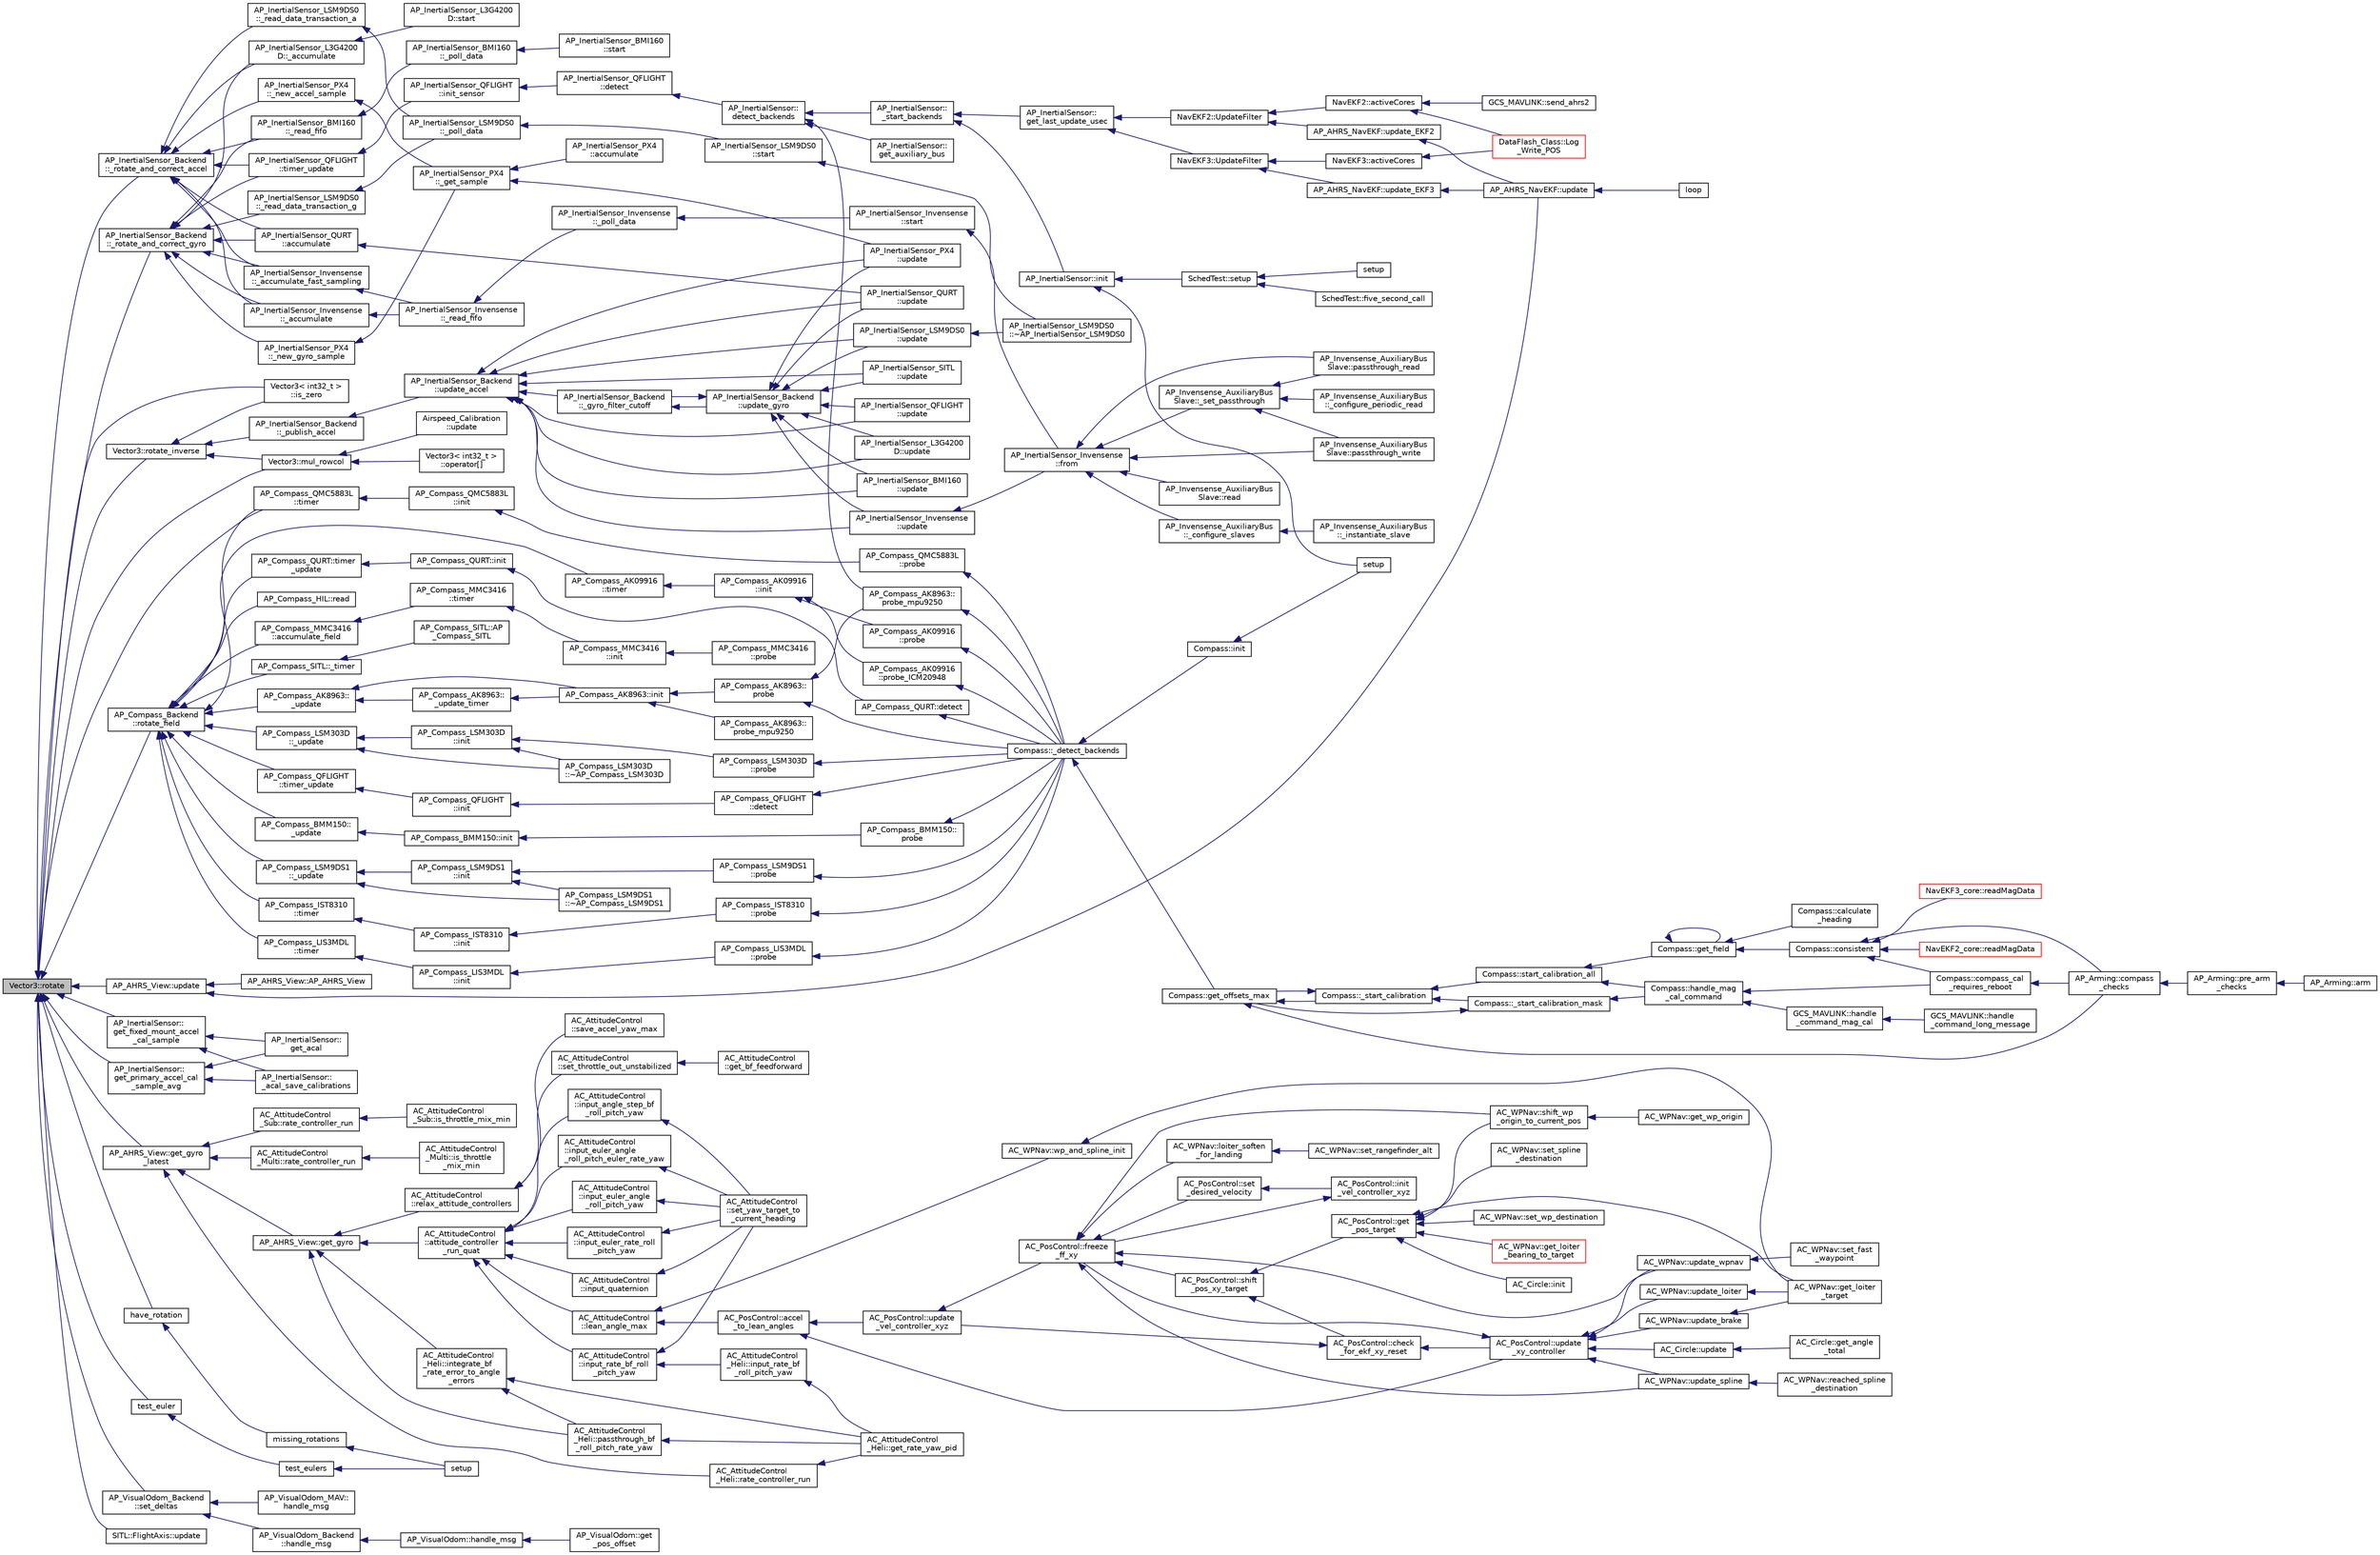 digraph "Vector3::rotate"
{
 // INTERACTIVE_SVG=YES
  edge [fontname="Helvetica",fontsize="10",labelfontname="Helvetica",labelfontsize="10"];
  node [fontname="Helvetica",fontsize="10",shape=record];
  rankdir="LR";
  Node1 [label="Vector3::rotate",height=0.2,width=0.4,color="black", fillcolor="grey75", style="filled", fontcolor="black"];
  Node1 -> Node2 [dir="back",color="midnightblue",fontsize="10",style="solid",fontname="Helvetica"];
  Node2 [label="AP_InertialSensor_Backend\l::_rotate_and_correct_accel",height=0.2,width=0.4,color="black", fillcolor="white", style="filled",URL="$classAP__InertialSensor__Backend.html#a12e2c1d206fcd62c683165312c836a50"];
  Node2 -> Node3 [dir="back",color="midnightblue",fontsize="10",style="solid",fontname="Helvetica"];
  Node3 [label="AP_InertialSensor_L3G4200\lD::_accumulate",height=0.2,width=0.4,color="black", fillcolor="white", style="filled",URL="$classAP__InertialSensor__L3G4200D.html#ab07f7d4df52cbab3fee7f509f50e81fc"];
  Node3 -> Node4 [dir="back",color="midnightblue",fontsize="10",style="solid",fontname="Helvetica"];
  Node4 [label="AP_InertialSensor_L3G4200\lD::start",height=0.2,width=0.4,color="black", fillcolor="white", style="filled",URL="$classAP__InertialSensor__L3G4200D.html#a5ddc32421474ee6f544abca47a91ae02"];
  Node2 -> Node5 [dir="back",color="midnightblue",fontsize="10",style="solid",fontname="Helvetica"];
  Node5 [label="AP_InertialSensor_Invensense\l::_accumulate",height=0.2,width=0.4,color="black", fillcolor="white", style="filled",URL="$classAP__InertialSensor__Invensense.html#a1a06a8d1e4db8924dcdcf9a6439dcaa9"];
  Node5 -> Node6 [dir="back",color="midnightblue",fontsize="10",style="solid",fontname="Helvetica"];
  Node6 [label="AP_InertialSensor_Invensense\l::_read_fifo",height=0.2,width=0.4,color="black", fillcolor="white", style="filled",URL="$classAP__InertialSensor__Invensense.html#a352da0427395f10fd6a9da9ec3a498ec"];
  Node6 -> Node7 [dir="back",color="midnightblue",fontsize="10",style="solid",fontname="Helvetica"];
  Node7 [label="AP_InertialSensor_Invensense\l::_poll_data",height=0.2,width=0.4,color="black", fillcolor="white", style="filled",URL="$classAP__InertialSensor__Invensense.html#a645c1fd527303dde9031b31544bbce6b"];
  Node7 -> Node8 [dir="back",color="midnightblue",fontsize="10",style="solid",fontname="Helvetica"];
  Node8 [label="AP_InertialSensor_Invensense\l::start",height=0.2,width=0.4,color="black", fillcolor="white", style="filled",URL="$classAP__InertialSensor__Invensense.html#ad54c13370e4efffcfa2c0eece9b53239"];
  Node8 -> Node9 [dir="back",color="midnightblue",fontsize="10",style="solid",fontname="Helvetica"];
  Node9 [label="AP_InertialSensor_Invensense\l::from",height=0.2,width=0.4,color="black", fillcolor="white", style="filled",URL="$classAP__InertialSensor__Invensense.html#a06dbf9b0eab84d31dbba20ed8acd5d3e"];
  Node9 -> Node10 [dir="back",color="midnightblue",fontsize="10",style="solid",fontname="Helvetica"];
  Node10 [label="AP_Invensense_AuxiliaryBus\l::_configure_slaves",height=0.2,width=0.4,color="black", fillcolor="white", style="filled",URL="$classAP__Invensense__AuxiliaryBus.html#a99a1e2d327b6f013cb993f46337e9021"];
  Node10 -> Node11 [dir="back",color="midnightblue",fontsize="10",style="solid",fontname="Helvetica"];
  Node11 [label="AP_Invensense_AuxiliaryBus\l::_instantiate_slave",height=0.2,width=0.4,color="black", fillcolor="white", style="filled",URL="$classAP__Invensense__AuxiliaryBus.html#a76ed6959454aec407c23fbd1a342d50b"];
  Node9 -> Node12 [dir="back",color="midnightblue",fontsize="10",style="solid",fontname="Helvetica"];
  Node12 [label="AP_Invensense_AuxiliaryBus\lSlave::_set_passthrough",height=0.2,width=0.4,color="black", fillcolor="white", style="filled",URL="$classAP__Invensense__AuxiliaryBusSlave.html#a5f0506e4a39d15484e24ef0f155c93ed"];
  Node12 -> Node13 [dir="back",color="midnightblue",fontsize="10",style="solid",fontname="Helvetica"];
  Node13 [label="AP_Invensense_AuxiliaryBus\l::_configure_periodic_read",height=0.2,width=0.4,color="black", fillcolor="white", style="filled",URL="$classAP__Invensense__AuxiliaryBus.html#a8ad647d91a1684e5525f6e2b75ff1b5e"];
  Node12 -> Node14 [dir="back",color="midnightblue",fontsize="10",style="solid",fontname="Helvetica"];
  Node14 [label="AP_Invensense_AuxiliaryBus\lSlave::passthrough_read",height=0.2,width=0.4,color="black", fillcolor="white", style="filled",URL="$classAP__Invensense__AuxiliaryBusSlave.html#aa8037d3e32a51691ad941a0b080f59c8"];
  Node12 -> Node15 [dir="back",color="midnightblue",fontsize="10",style="solid",fontname="Helvetica"];
  Node15 [label="AP_Invensense_AuxiliaryBus\lSlave::passthrough_write",height=0.2,width=0.4,color="black", fillcolor="white", style="filled",URL="$classAP__Invensense__AuxiliaryBusSlave.html#a0c70c5ce66b3d72ed65d33144168a698"];
  Node9 -> Node14 [dir="back",color="midnightblue",fontsize="10",style="solid",fontname="Helvetica"];
  Node9 -> Node15 [dir="back",color="midnightblue",fontsize="10",style="solid",fontname="Helvetica"];
  Node9 -> Node16 [dir="back",color="midnightblue",fontsize="10",style="solid",fontname="Helvetica"];
  Node16 [label="AP_Invensense_AuxiliaryBus\lSlave::read",height=0.2,width=0.4,color="black", fillcolor="white", style="filled",URL="$classAP__Invensense__AuxiliaryBusSlave.html#a6e7224e955510a4f5c44155ca5d9d9c8"];
  Node2 -> Node17 [dir="back",color="midnightblue",fontsize="10",style="solid",fontname="Helvetica"];
  Node17 [label="AP_InertialSensor_Invensense\l::_accumulate_fast_sampling",height=0.2,width=0.4,color="black", fillcolor="white", style="filled",URL="$classAP__InertialSensor__Invensense.html#aa4d24e709666169398355b5ee2a3df50"];
  Node17 -> Node6 [dir="back",color="midnightblue",fontsize="10",style="solid",fontname="Helvetica"];
  Node2 -> Node18 [dir="back",color="midnightblue",fontsize="10",style="solid",fontname="Helvetica"];
  Node18 [label="AP_InertialSensor_PX4\l::_new_accel_sample",height=0.2,width=0.4,color="black", fillcolor="white", style="filled",URL="$classAP__InertialSensor__PX4.html#ab860aacad51c8894d6d05d1291d8a650"];
  Node18 -> Node19 [dir="back",color="midnightblue",fontsize="10",style="solid",fontname="Helvetica"];
  Node19 [label="AP_InertialSensor_PX4\l::_get_sample",height=0.2,width=0.4,color="black", fillcolor="white", style="filled",URL="$classAP__InertialSensor__PX4.html#a86f463cc20f89a9eb4618ed494b3adf9"];
  Node19 -> Node20 [dir="back",color="midnightblue",fontsize="10",style="solid",fontname="Helvetica"];
  Node20 [label="AP_InertialSensor_PX4\l::accumulate",height=0.2,width=0.4,color="black", fillcolor="white", style="filled",URL="$classAP__InertialSensor__PX4.html#a516abbb2b48fb56a5984e531debea68d"];
  Node19 -> Node21 [dir="back",color="midnightblue",fontsize="10",style="solid",fontname="Helvetica"];
  Node21 [label="AP_InertialSensor_PX4\l::update",height=0.2,width=0.4,color="black", fillcolor="white", style="filled",URL="$classAP__InertialSensor__PX4.html#a56c271f4293b88db34537b7a11e63157"];
  Node2 -> Node22 [dir="back",color="midnightblue",fontsize="10",style="solid",fontname="Helvetica"];
  Node22 [label="AP_InertialSensor_LSM9DS0\l::_read_data_transaction_a",height=0.2,width=0.4,color="black", fillcolor="white", style="filled",URL="$classAP__InertialSensor__LSM9DS0.html#a9e083338c81500c744790115250d5207"];
  Node22 -> Node23 [dir="back",color="midnightblue",fontsize="10",style="solid",fontname="Helvetica"];
  Node23 [label="AP_InertialSensor_LSM9DS0\l::_poll_data",height=0.2,width=0.4,color="black", fillcolor="white", style="filled",URL="$classAP__InertialSensor__LSM9DS0.html#a517db16a43fdfa7fa31615d07b225474"];
  Node23 -> Node24 [dir="back",color="midnightblue",fontsize="10",style="solid",fontname="Helvetica"];
  Node24 [label="AP_InertialSensor_LSM9DS0\l::start",height=0.2,width=0.4,color="black", fillcolor="white", style="filled",URL="$classAP__InertialSensor__LSM9DS0.html#a1fa1189f7920f61d52d526f779be3d8f"];
  Node24 -> Node25 [dir="back",color="midnightblue",fontsize="10",style="solid",fontname="Helvetica"];
  Node25 [label="AP_InertialSensor_LSM9DS0\l::~AP_InertialSensor_LSM9DS0",height=0.2,width=0.4,color="black", fillcolor="white", style="filled",URL="$classAP__InertialSensor__LSM9DS0.html#adb7e6b545d6d86adc761ef83bcee62e4"];
  Node2 -> Node26 [dir="back",color="midnightblue",fontsize="10",style="solid",fontname="Helvetica"];
  Node26 [label="AP_InertialSensor_BMI160\l::_read_fifo",height=0.2,width=0.4,color="black", fillcolor="white", style="filled",URL="$classAP__InertialSensor__BMI160.html#a1a519a3be822e3db7a19d0d0ed21d0c6"];
  Node26 -> Node27 [dir="back",color="midnightblue",fontsize="10",style="solid",fontname="Helvetica"];
  Node27 [label="AP_InertialSensor_BMI160\l::_poll_data",height=0.2,width=0.4,color="black", fillcolor="white", style="filled",URL="$classAP__InertialSensor__BMI160.html#a62d02f0977b50ee599a116e9f85d4ebc"];
  Node27 -> Node28 [dir="back",color="midnightblue",fontsize="10",style="solid",fontname="Helvetica"];
  Node28 [label="AP_InertialSensor_BMI160\l::start",height=0.2,width=0.4,color="black", fillcolor="white", style="filled",URL="$classAP__InertialSensor__BMI160.html#a786f5fe4d157ea0a2313c702402b58c5"];
  Node2 -> Node29 [dir="back",color="midnightblue",fontsize="10",style="solid",fontname="Helvetica"];
  Node29 [label="AP_InertialSensor_QURT\l::accumulate",height=0.2,width=0.4,color="black", fillcolor="white", style="filled",URL="$classAP__InertialSensor__QURT.html#ac64c9fedd2b0bcbddf29264e1bbd7af8"];
  Node29 -> Node30 [dir="back",color="midnightblue",fontsize="10",style="solid",fontname="Helvetica"];
  Node30 [label="AP_InertialSensor_QURT\l::update",height=0.2,width=0.4,color="black", fillcolor="white", style="filled",URL="$classAP__InertialSensor__QURT.html#a65aead1e6f4020fff780cbb65981fb78"];
  Node2 -> Node31 [dir="back",color="midnightblue",fontsize="10",style="solid",fontname="Helvetica"];
  Node31 [label="AP_InertialSensor_QFLIGHT\l::timer_update",height=0.2,width=0.4,color="black", fillcolor="white", style="filled",URL="$classAP__InertialSensor__QFLIGHT.html#a995eedfc1f2c8c01d00815aed816db6d"];
  Node31 -> Node32 [dir="back",color="midnightblue",fontsize="10",style="solid",fontname="Helvetica"];
  Node32 [label="AP_InertialSensor_QFLIGHT\l::init_sensor",height=0.2,width=0.4,color="black", fillcolor="white", style="filled",URL="$classAP__InertialSensor__QFLIGHT.html#abdba074dae77ff53a2e616499b5cd01c"];
  Node32 -> Node33 [dir="back",color="midnightblue",fontsize="10",style="solid",fontname="Helvetica"];
  Node33 [label="AP_InertialSensor_QFLIGHT\l::detect",height=0.2,width=0.4,color="black", fillcolor="white", style="filled",URL="$classAP__InertialSensor__QFLIGHT.html#aa0bf9146609415c6ecefacdcb336574c"];
  Node33 -> Node34 [dir="back",color="midnightblue",fontsize="10",style="solid",fontname="Helvetica"];
  Node34 [label="AP_InertialSensor::\ldetect_backends",height=0.2,width=0.4,color="black", fillcolor="white", style="filled",URL="$classAP__InertialSensor.html#a8967734e82a4f472c6d8ddd8db656804"];
  Node34 -> Node35 [dir="back",color="midnightblue",fontsize="10",style="solid",fontname="Helvetica"];
  Node35 [label="AP_InertialSensor::\l_start_backends",height=0.2,width=0.4,color="black", fillcolor="white", style="filled",URL="$classAP__InertialSensor.html#a9949b7e301b0d7a5f3e59385d2e8d97a"];
  Node35 -> Node36 [dir="back",color="midnightblue",fontsize="10",style="solid",fontname="Helvetica"];
  Node36 [label="AP_InertialSensor::\lget_last_update_usec",height=0.2,width=0.4,color="black", fillcolor="white", style="filled",URL="$classAP__InertialSensor.html#af507f66bb346acb0057a6ca4a3df7156"];
  Node36 -> Node37 [dir="back",color="midnightblue",fontsize="10",style="solid",fontname="Helvetica"];
  Node37 [label="NavEKF3::UpdateFilter",height=0.2,width=0.4,color="black", fillcolor="white", style="filled",URL="$classNavEKF3.html#a477020fcf29376e0c2205dbf79728104"];
  Node37 -> Node38 [dir="back",color="midnightblue",fontsize="10",style="solid",fontname="Helvetica"];
  Node38 [label="NavEKF3::activeCores",height=0.2,width=0.4,color="black", fillcolor="white", style="filled",URL="$classNavEKF3.html#a3e1f50ad977a17222fcd7a6851b0f2ec"];
  Node38 -> Node39 [dir="back",color="midnightblue",fontsize="10",style="solid",fontname="Helvetica"];
  Node39 [label="DataFlash_Class::Log\l_Write_POS",height=0.2,width=0.4,color="red", fillcolor="white", style="filled",URL="$classDataFlash__Class.html#a46e58faaa53c44516433f6bb7bde4163"];
  Node37 -> Node40 [dir="back",color="midnightblue",fontsize="10",style="solid",fontname="Helvetica"];
  Node40 [label="AP_AHRS_NavEKF::update_EKF3",height=0.2,width=0.4,color="black", fillcolor="white", style="filled",URL="$classAP__AHRS__NavEKF.html#a324160404f12959e955554f5aed26459"];
  Node40 -> Node41 [dir="back",color="midnightblue",fontsize="10",style="solid",fontname="Helvetica"];
  Node41 [label="AP_AHRS_NavEKF::update",height=0.2,width=0.4,color="black", fillcolor="white", style="filled",URL="$classAP__AHRS__NavEKF.html#ac8111979c5dc37a55b2c50818534ea52"];
  Node41 -> Node42 [dir="back",color="midnightblue",fontsize="10",style="solid",fontname="Helvetica"];
  Node42 [label="loop",height=0.2,width=0.4,color="black", fillcolor="white", style="filled",URL="$AHRS__Test_8cpp.html#afe461d27b9c48d5921c00d521181f12f"];
  Node36 -> Node43 [dir="back",color="midnightblue",fontsize="10",style="solid",fontname="Helvetica"];
  Node43 [label="NavEKF2::UpdateFilter",height=0.2,width=0.4,color="black", fillcolor="white", style="filled",URL="$classNavEKF2.html#a72815b1bbd9d7ceb0ff7ae52d14516df"];
  Node43 -> Node44 [dir="back",color="midnightblue",fontsize="10",style="solid",fontname="Helvetica"];
  Node44 [label="NavEKF2::activeCores",height=0.2,width=0.4,color="black", fillcolor="white", style="filled",URL="$classNavEKF2.html#ab18af2714c15fcf190493c01e2a28c73"];
  Node44 -> Node39 [dir="back",color="midnightblue",fontsize="10",style="solid",fontname="Helvetica"];
  Node44 -> Node45 [dir="back",color="midnightblue",fontsize="10",style="solid",fontname="Helvetica"];
  Node45 [label="GCS_MAVLINK::send_ahrs2",height=0.2,width=0.4,color="black", fillcolor="white", style="filled",URL="$structGCS__MAVLINK.html#a558ba3447048b78cb9dde460053e2741"];
  Node43 -> Node46 [dir="back",color="midnightblue",fontsize="10",style="solid",fontname="Helvetica"];
  Node46 [label="AP_AHRS_NavEKF::update_EKF2",height=0.2,width=0.4,color="black", fillcolor="white", style="filled",URL="$classAP__AHRS__NavEKF.html#a0187c6d3d4348b002a204c05d3e94b07"];
  Node46 -> Node41 [dir="back",color="midnightblue",fontsize="10",style="solid",fontname="Helvetica"];
  Node35 -> Node47 [dir="back",color="midnightblue",fontsize="10",style="solid",fontname="Helvetica"];
  Node47 [label="AP_InertialSensor::init",height=0.2,width=0.4,color="black", fillcolor="white", style="filled",URL="$classAP__InertialSensor.html#a741065b13832b5e4c90bbae17519c0ad"];
  Node47 -> Node48 [dir="back",color="midnightblue",fontsize="10",style="solid",fontname="Helvetica"];
  Node48 [label="setup",height=0.2,width=0.4,color="black", fillcolor="white", style="filled",URL="$AHRS__Test_8cpp.html#a4fc01d736fe50cf5b977f755b675f11d"];
  Node47 -> Node49 [dir="back",color="midnightblue",fontsize="10",style="solid",fontname="Helvetica"];
  Node49 [label="SchedTest::setup",height=0.2,width=0.4,color="black", fillcolor="white", style="filled",URL="$classSchedTest.html#ae9afb73f76391e34d47286a516fe5292"];
  Node49 -> Node50 [dir="back",color="midnightblue",fontsize="10",style="solid",fontname="Helvetica"];
  Node50 [label="SchedTest::five_second_call",height=0.2,width=0.4,color="black", fillcolor="white", style="filled",URL="$classSchedTest.html#ab41681c4e9b1eda12cc3f85ed89e82cf"];
  Node49 -> Node51 [dir="back",color="midnightblue",fontsize="10",style="solid",fontname="Helvetica"];
  Node51 [label="setup",height=0.2,width=0.4,color="black", fillcolor="white", style="filled",URL="$Scheduler__test_8cpp.html#a7dfd9b79bc5a37d7df40207afbc5431f"];
  Node34 -> Node52 [dir="back",color="midnightblue",fontsize="10",style="solid",fontname="Helvetica"];
  Node52 [label="AP_InertialSensor::\lget_auxiliary_bus",height=0.2,width=0.4,color="black", fillcolor="white", style="filled",URL="$classAP__InertialSensor.html#ad649def5689aecaebca16cf910d77fd8"];
  Node34 -> Node53 [dir="back",color="midnightblue",fontsize="10",style="solid",fontname="Helvetica"];
  Node53 [label="AP_Compass_AK8963::\lprobe_mpu9250",height=0.2,width=0.4,color="black", fillcolor="white", style="filled",URL="$classAP__Compass__AK8963.html#ade5c3fa84cb0026597de2641ea373274"];
  Node53 -> Node54 [dir="back",color="midnightblue",fontsize="10",style="solid",fontname="Helvetica"];
  Node54 [label="Compass::_detect_backends",height=0.2,width=0.4,color="black", fillcolor="white", style="filled",URL="$classCompass.html#a1c48170d8c8966b22fb150b1634443ec"];
  Node54 -> Node55 [dir="back",color="midnightblue",fontsize="10",style="solid",fontname="Helvetica"];
  Node55 [label="Compass::get_offsets_max",height=0.2,width=0.4,color="black", fillcolor="white", style="filled",URL="$classCompass.html#aff3220e1a557a75480e4c2dbbde72973"];
  Node55 -> Node56 [dir="back",color="midnightblue",fontsize="10",style="solid",fontname="Helvetica"];
  Node56 [label="Compass::_start_calibration",height=0.2,width=0.4,color="black", fillcolor="white", style="filled",URL="$classCompass.html#a702eb9d33ff1f5ada05b67f9b2219f9a"];
  Node56 -> Node57 [dir="back",color="midnightblue",fontsize="10",style="solid",fontname="Helvetica"];
  Node57 [label="Compass::_start_calibration_mask",height=0.2,width=0.4,color="black", fillcolor="white", style="filled",URL="$classCompass.html#afdd4d0c78f52388a68dfc07deeec11a6"];
  Node57 -> Node55 [dir="back",color="midnightblue",fontsize="10",style="solid",fontname="Helvetica"];
  Node57 -> Node58 [dir="back",color="midnightblue",fontsize="10",style="solid",fontname="Helvetica"];
  Node58 [label="Compass::handle_mag\l_cal_command",height=0.2,width=0.4,color="black", fillcolor="white", style="filled",URL="$classCompass.html#ab4993a08b27d38ebb96276dc40c5f5fb"];
  Node58 -> Node59 [dir="back",color="midnightblue",fontsize="10",style="solid",fontname="Helvetica"];
  Node59 [label="Compass::compass_cal\l_requires_reboot",height=0.2,width=0.4,color="black", fillcolor="white", style="filled",URL="$classCompass.html#a71d8ad1cb96263dfe4c0f712f14fac97"];
  Node59 -> Node60 [dir="back",color="midnightblue",fontsize="10",style="solid",fontname="Helvetica"];
  Node60 [label="AP_Arming::compass\l_checks",height=0.2,width=0.4,color="black", fillcolor="white", style="filled",URL="$classAP__Arming.html#a24332b3f5e2e233914bce12e69ae9564"];
  Node60 -> Node61 [dir="back",color="midnightblue",fontsize="10",style="solid",fontname="Helvetica"];
  Node61 [label="AP_Arming::pre_arm\l_checks",height=0.2,width=0.4,color="black", fillcolor="white", style="filled",URL="$classAP__Arming.html#a73c03baf7f22b7124a2ac9e9286a850a"];
  Node61 -> Node62 [dir="back",color="midnightblue",fontsize="10",style="solid",fontname="Helvetica"];
  Node62 [label="AP_Arming::arm",height=0.2,width=0.4,color="black", fillcolor="white", style="filled",URL="$classAP__Arming.html#a47b859d9929a736df2f08a1cad03efcb"];
  Node58 -> Node63 [dir="back",color="midnightblue",fontsize="10",style="solid",fontname="Helvetica"];
  Node63 [label="GCS_MAVLINK::handle\l_command_mag_cal",height=0.2,width=0.4,color="black", fillcolor="white", style="filled",URL="$structGCS__MAVLINK.html#acc3f14c49157522bc5c00c3fe1c1b553"];
  Node63 -> Node64 [dir="back",color="midnightblue",fontsize="10",style="solid",fontname="Helvetica"];
  Node64 [label="GCS_MAVLINK::handle\l_command_long_message",height=0.2,width=0.4,color="black", fillcolor="white", style="filled",URL="$structGCS__MAVLINK.html#ada9816ba563e134b421cb5bcc7b21ed6"];
  Node56 -> Node55 [dir="back",color="midnightblue",fontsize="10",style="solid",fontname="Helvetica"];
  Node56 -> Node65 [dir="back",color="midnightblue",fontsize="10",style="solid",fontname="Helvetica"];
  Node65 [label="Compass::start_calibration_all",height=0.2,width=0.4,color="black", fillcolor="white", style="filled",URL="$classCompass.html#a785cd621a6ecd49077881299ff1edba7"];
  Node65 -> Node66 [dir="back",color="midnightblue",fontsize="10",style="solid",fontname="Helvetica"];
  Node66 [label="Compass::get_field",height=0.2,width=0.4,color="black", fillcolor="white", style="filled",URL="$classCompass.html#a22ce936207eeda5d3fa55237271cef3e"];
  Node66 -> Node67 [dir="back",color="midnightblue",fontsize="10",style="solid",fontname="Helvetica"];
  Node67 [label="Compass::calculate\l_heading",height=0.2,width=0.4,color="black", fillcolor="white", style="filled",URL="$classCompass.html#a518ff958770a39bc265f93d22e071212"];
  Node66 -> Node68 [dir="back",color="midnightblue",fontsize="10",style="solid",fontname="Helvetica"];
  Node68 [label="Compass::consistent",height=0.2,width=0.4,color="black", fillcolor="white", style="filled",URL="$classCompass.html#a59f46d32a935d4faecc4a28d262c4388"];
  Node68 -> Node59 [dir="back",color="midnightblue",fontsize="10",style="solid",fontname="Helvetica"];
  Node68 -> Node60 [dir="back",color="midnightblue",fontsize="10",style="solid",fontname="Helvetica"];
  Node68 -> Node69 [dir="back",color="midnightblue",fontsize="10",style="solid",fontname="Helvetica"];
  Node69 [label="NavEKF2_core::readMagData",height=0.2,width=0.4,color="red", fillcolor="white", style="filled",URL="$classNavEKF2__core.html#abf6ac301297f486d9690d97c7a19dad8"];
  Node68 -> Node70 [dir="back",color="midnightblue",fontsize="10",style="solid",fontname="Helvetica"];
  Node70 [label="NavEKF3_core::readMagData",height=0.2,width=0.4,color="red", fillcolor="white", style="filled",URL="$classNavEKF3__core.html#a39fe9f76e9c368cba51e9af9b2367513"];
  Node66 -> Node66 [dir="back",color="midnightblue",fontsize="10",style="solid",fontname="Helvetica"];
  Node65 -> Node58 [dir="back",color="midnightblue",fontsize="10",style="solid",fontname="Helvetica"];
  Node55 -> Node60 [dir="back",color="midnightblue",fontsize="10",style="solid",fontname="Helvetica"];
  Node54 -> Node71 [dir="back",color="midnightblue",fontsize="10",style="solid",fontname="Helvetica"];
  Node71 [label="Compass::init",height=0.2,width=0.4,color="black", fillcolor="white", style="filled",URL="$classCompass.html#a190aefc281aba88c7b16e4fc58035c5e"];
  Node71 -> Node48 [dir="back",color="midnightblue",fontsize="10",style="solid",fontname="Helvetica"];
  Node1 -> Node72 [dir="back",color="midnightblue",fontsize="10",style="solid",fontname="Helvetica"];
  Node72 [label="AP_InertialSensor_Backend\l::_rotate_and_correct_gyro",height=0.2,width=0.4,color="black", fillcolor="white", style="filled",URL="$classAP__InertialSensor__Backend.html#a6b5d3fdd263b6737d8116257d2ea05c4"];
  Node72 -> Node3 [dir="back",color="midnightblue",fontsize="10",style="solid",fontname="Helvetica"];
  Node72 -> Node5 [dir="back",color="midnightblue",fontsize="10",style="solid",fontname="Helvetica"];
  Node72 -> Node17 [dir="back",color="midnightblue",fontsize="10",style="solid",fontname="Helvetica"];
  Node72 -> Node73 [dir="back",color="midnightblue",fontsize="10",style="solid",fontname="Helvetica"];
  Node73 [label="AP_InertialSensor_PX4\l::_new_gyro_sample",height=0.2,width=0.4,color="black", fillcolor="white", style="filled",URL="$classAP__InertialSensor__PX4.html#a257fdff6435bb9addd12e3ba161c4c12"];
  Node73 -> Node19 [dir="back",color="midnightblue",fontsize="10",style="solid",fontname="Helvetica"];
  Node72 -> Node74 [dir="back",color="midnightblue",fontsize="10",style="solid",fontname="Helvetica"];
  Node74 [label="AP_InertialSensor_LSM9DS0\l::_read_data_transaction_g",height=0.2,width=0.4,color="black", fillcolor="white", style="filled",URL="$classAP__InertialSensor__LSM9DS0.html#a8d90205092ed9e6b959fe3da5f4f6477"];
  Node74 -> Node23 [dir="back",color="midnightblue",fontsize="10",style="solid",fontname="Helvetica"];
  Node72 -> Node26 [dir="back",color="midnightblue",fontsize="10",style="solid",fontname="Helvetica"];
  Node72 -> Node29 [dir="back",color="midnightblue",fontsize="10",style="solid",fontname="Helvetica"];
  Node72 -> Node31 [dir="back",color="midnightblue",fontsize="10",style="solid",fontname="Helvetica"];
  Node1 -> Node75 [dir="back",color="midnightblue",fontsize="10",style="solid",fontname="Helvetica"];
  Node75 [label="AP_InertialSensor::\lget_fixed_mount_accel\l_cal_sample",height=0.2,width=0.4,color="black", fillcolor="white", style="filled",URL="$classAP__InertialSensor.html#ab6222db4764f0da83e4437941a56d479"];
  Node75 -> Node76 [dir="back",color="midnightblue",fontsize="10",style="solid",fontname="Helvetica"];
  Node76 [label="AP_InertialSensor::\l_acal_save_calibrations",height=0.2,width=0.4,color="black", fillcolor="white", style="filled",URL="$classAP__InertialSensor.html#a8fc427251113bec9b5b91c42b33e75d8"];
  Node75 -> Node77 [dir="back",color="midnightblue",fontsize="10",style="solid",fontname="Helvetica"];
  Node77 [label="AP_InertialSensor::\lget_acal",height=0.2,width=0.4,color="black", fillcolor="white", style="filled",URL="$classAP__InertialSensor.html#ab7992b2d70b268a86ad4354531ae464d"];
  Node1 -> Node78 [dir="back",color="midnightblue",fontsize="10",style="solid",fontname="Helvetica"];
  Node78 [label="AP_AHRS_View::get_gyro\l_latest",height=0.2,width=0.4,color="black", fillcolor="white", style="filled",URL="$classAP__AHRS__View.html#aec99fce6a0287cfe2542ed2b7459d4d1"];
  Node78 -> Node79 [dir="back",color="midnightblue",fontsize="10",style="solid",fontname="Helvetica"];
  Node79 [label="AP_AHRS_View::get_gyro",height=0.2,width=0.4,color="black", fillcolor="white", style="filled",URL="$classAP__AHRS__View.html#aa83be8ece5cb8f54f9f7eba7839588b6"];
  Node79 -> Node80 [dir="back",color="midnightblue",fontsize="10",style="solid",fontname="Helvetica"];
  Node80 [label="AC_AttitudeControl\l::attitude_controller\l_run_quat",height=0.2,width=0.4,color="black", fillcolor="white", style="filled",URL="$classAC__AttitudeControl.html#a7b9cf8568575052931b43054717b4f87"];
  Node80 -> Node81 [dir="back",color="midnightblue",fontsize="10",style="solid",fontname="Helvetica"];
  Node81 [label="AC_AttitudeControl\l::input_angle_step_bf\l_roll_pitch_yaw",height=0.2,width=0.4,color="black", fillcolor="white", style="filled",URL="$classAC__AttitudeControl.html#a2115e6e5df7db5798f73423d5d2a5149"];
  Node81 -> Node82 [dir="back",color="midnightblue",fontsize="10",style="solid",fontname="Helvetica"];
  Node82 [label="AC_AttitudeControl\l::set_yaw_target_to\l_current_heading",height=0.2,width=0.4,color="black", fillcolor="white", style="filled",URL="$classAC__AttitudeControl.html#a5d0d15f6a4e5321e8102528b1a67fa0a"];
  Node80 -> Node83 [dir="back",color="midnightblue",fontsize="10",style="solid",fontname="Helvetica"];
  Node83 [label="AC_AttitudeControl\l::input_euler_angle\l_roll_pitch_euler_rate_yaw",height=0.2,width=0.4,color="black", fillcolor="white", style="filled",URL="$classAC__AttitudeControl.html#a33492a0f71a317f64c14332075a6d3ec"];
  Node83 -> Node82 [dir="back",color="midnightblue",fontsize="10",style="solid",fontname="Helvetica"];
  Node80 -> Node84 [dir="back",color="midnightblue",fontsize="10",style="solid",fontname="Helvetica"];
  Node84 [label="AC_AttitudeControl\l::input_euler_angle\l_roll_pitch_yaw",height=0.2,width=0.4,color="black", fillcolor="white", style="filled",URL="$classAC__AttitudeControl.html#aadd2cdd6b18aceaea1134d99ef870b18"];
  Node84 -> Node82 [dir="back",color="midnightblue",fontsize="10",style="solid",fontname="Helvetica"];
  Node80 -> Node85 [dir="back",color="midnightblue",fontsize="10",style="solid",fontname="Helvetica"];
  Node85 [label="AC_AttitudeControl\l::input_euler_rate_roll\l_pitch_yaw",height=0.2,width=0.4,color="black", fillcolor="white", style="filled",URL="$classAC__AttitudeControl.html#a49cd1e5d7c1a3550080c9ccca6ce8da8"];
  Node85 -> Node82 [dir="back",color="midnightblue",fontsize="10",style="solid",fontname="Helvetica"];
  Node80 -> Node86 [dir="back",color="midnightblue",fontsize="10",style="solid",fontname="Helvetica"];
  Node86 [label="AC_AttitudeControl\l::input_quaternion",height=0.2,width=0.4,color="black", fillcolor="white", style="filled",URL="$classAC__AttitudeControl.html#afb04b29d33ac55ff34c03e2209c61b27"];
  Node86 -> Node82 [dir="back",color="midnightblue",fontsize="10",style="solid",fontname="Helvetica"];
  Node80 -> Node87 [dir="back",color="midnightblue",fontsize="10",style="solid",fontname="Helvetica"];
  Node87 [label="AC_AttitudeControl\l::input_rate_bf_roll\l_pitch_yaw",height=0.2,width=0.4,color="black", fillcolor="white", style="filled",URL="$classAC__AttitudeControl.html#a2ca277e7c4a5ac2980814673aae2d037"];
  Node87 -> Node88 [dir="back",color="midnightblue",fontsize="10",style="solid",fontname="Helvetica"];
  Node88 [label="AC_AttitudeControl\l_Heli::input_rate_bf\l_roll_pitch_yaw",height=0.2,width=0.4,color="black", fillcolor="white", style="filled",URL="$classAC__AttitudeControl__Heli.html#aa78e07c940c43aa150caf3c52cf76809"];
  Node88 -> Node89 [dir="back",color="midnightblue",fontsize="10",style="solid",fontname="Helvetica"];
  Node89 [label="AC_AttitudeControl\l_Heli::get_rate_yaw_pid",height=0.2,width=0.4,color="black", fillcolor="white", style="filled",URL="$classAC__AttitudeControl__Heli.html#aae3cc5dc6f4db3bdb7d17b9d7f54f371"];
  Node87 -> Node82 [dir="back",color="midnightblue",fontsize="10",style="solid",fontname="Helvetica"];
  Node80 -> Node90 [dir="back",color="midnightblue",fontsize="10",style="solid",fontname="Helvetica"];
  Node90 [label="AC_AttitudeControl\l::lean_angle_max",height=0.2,width=0.4,color="black", fillcolor="white", style="filled",URL="$classAC__AttitudeControl.html#a080c9527e2d43eac62e370fbe61eaa8d"];
  Node90 -> Node91 [dir="back",color="midnightblue",fontsize="10",style="solid",fontname="Helvetica"];
  Node91 [label="AC_PosControl::accel\l_to_lean_angles",height=0.2,width=0.4,color="black", fillcolor="white", style="filled",URL="$classAC__PosControl.html#ab7a53930119bbcbb951f982fcb8d3ce1"];
  Node91 -> Node92 [dir="back",color="midnightblue",fontsize="10",style="solid",fontname="Helvetica"];
  Node92 [label="AC_PosControl::update\l_vel_controller_xyz",height=0.2,width=0.4,color="black", fillcolor="white", style="filled",URL="$classAC__PosControl.html#ad89eec74ef77005f3f5c449da98ad12c"];
  Node92 -> Node93 [dir="back",color="midnightblue",fontsize="10",style="solid",fontname="Helvetica"];
  Node93 [label="AC_PosControl::freeze\l_ff_xy",height=0.2,width=0.4,color="black", fillcolor="white", style="filled",URL="$classAC__PosControl.html#ac150947d527995a72dff6ad0921a1891",tooltip="freeze_ff_xy - used to stop the feed forward being calculated during a known discontinuity ..."];
  Node93 -> Node94 [dir="back",color="midnightblue",fontsize="10",style="solid",fontname="Helvetica"];
  Node94 [label="AC_WPNav::loiter_soften\l_for_landing",height=0.2,width=0.4,color="black", fillcolor="white", style="filled",URL="$classAC__WPNav.html#a9b3fd8fd5c74d31ebffa89cdf98f570a",tooltip="loiter_soften_for_landing - reduce response for landing "];
  Node94 -> Node95 [dir="back",color="midnightblue",fontsize="10",style="solid",fontname="Helvetica"];
  Node95 [label="AC_WPNav::set_rangefinder_alt",height=0.2,width=0.4,color="black", fillcolor="white", style="filled",URL="$classAC__WPNav.html#af37186ad98df47275d15c04761f81ab4",tooltip="provide rangefinder altitude "];
  Node93 -> Node96 [dir="back",color="midnightblue",fontsize="10",style="solid",fontname="Helvetica"];
  Node96 [label="AC_PosControl::set\l_desired_velocity",height=0.2,width=0.4,color="black", fillcolor="white", style="filled",URL="$classAC__PosControl.html#a26ec8e9313b7c01fa449ba4f2d194d28"];
  Node96 -> Node97 [dir="back",color="midnightblue",fontsize="10",style="solid",fontname="Helvetica"];
  Node97 [label="AC_PosControl::init\l_vel_controller_xyz",height=0.2,width=0.4,color="black", fillcolor="white", style="filled",URL="$classAC__PosControl.html#ae2897de0075f8f8aaa94eb7e8cad100b",tooltip="xyz velocity controller "];
  Node97 -> Node93 [dir="back",color="midnightblue",fontsize="10",style="solid",fontname="Helvetica"];
  Node93 -> Node98 [dir="back",color="midnightblue",fontsize="10",style="solid",fontname="Helvetica"];
  Node98 [label="AC_PosControl::shift\l_pos_xy_target",height=0.2,width=0.4,color="black", fillcolor="white", style="filled",URL="$classAC__PosControl.html#a0a3dc64da9e355dea10959cb41e6aa8b",tooltip="shift position target target in x, y axis "];
  Node98 -> Node99 [dir="back",color="midnightblue",fontsize="10",style="solid",fontname="Helvetica"];
  Node99 [label="AC_PosControl::check\l_for_ekf_xy_reset",height=0.2,width=0.4,color="black", fillcolor="white", style="filled",URL="$classAC__PosControl.html#adcd8a80dc29c0e77d0c3f225689319b9",tooltip="check for ekf position reset and adjust loiter or brake target position "];
  Node99 -> Node92 [dir="back",color="midnightblue",fontsize="10",style="solid",fontname="Helvetica"];
  Node99 -> Node100 [dir="back",color="midnightblue",fontsize="10",style="solid",fontname="Helvetica"];
  Node100 [label="AC_PosControl::update\l_xy_controller",height=0.2,width=0.4,color="black", fillcolor="white", style="filled",URL="$classAC__PosControl.html#a497c1799c10d146b6f2e2b542889c083",tooltip="update_xy_controller - run the horizontal position controller - should be called at 100hz or higher ..."];
  Node100 -> Node93 [dir="back",color="midnightblue",fontsize="10",style="solid",fontname="Helvetica"];
  Node100 -> Node101 [dir="back",color="midnightblue",fontsize="10",style="solid",fontname="Helvetica"];
  Node101 [label="AC_Circle::update",height=0.2,width=0.4,color="black", fillcolor="white", style="filled",URL="$classAC__Circle.html#ad28205982ae7bc5f1e72f5285696c99b",tooltip="update - update circle controller "];
  Node101 -> Node102 [dir="back",color="midnightblue",fontsize="10",style="solid",fontname="Helvetica"];
  Node102 [label="AC_Circle::get_angle\l_total",height=0.2,width=0.4,color="black", fillcolor="white", style="filled",URL="$classAC__Circle.html#a176fe6b798510eb180d35f62d7f6487c",tooltip="get_angle_total - return total angle in radians that vehicle has circled "];
  Node100 -> Node103 [dir="back",color="midnightblue",fontsize="10",style="solid",fontname="Helvetica"];
  Node103 [label="AC_WPNav::update_brake",height=0.2,width=0.4,color="black", fillcolor="white", style="filled",URL="$classAC__WPNav.html#af9d3f98ad44166d4c5d072bf3ba4a3db",tooltip="update_brake - run the brake controller - should be called at 400hz "];
  Node103 -> Node104 [dir="back",color="midnightblue",fontsize="10",style="solid",fontname="Helvetica"];
  Node104 [label="AC_WPNav::get_loiter\l_target",height=0.2,width=0.4,color="black", fillcolor="white", style="filled",URL="$classAC__WPNav.html#ae34a88192799de8f2b96c8cd295bb971",tooltip="get_loiter_target - returns loiter target position "];
  Node100 -> Node105 [dir="back",color="midnightblue",fontsize="10",style="solid",fontname="Helvetica"];
  Node105 [label="AC_WPNav::update_loiter",height=0.2,width=0.4,color="black", fillcolor="white", style="filled",URL="$classAC__WPNav.html#a0a434270245fd8641352af387700dc82",tooltip="update_loiter - run the loiter controller - should be called at 10hz "];
  Node105 -> Node104 [dir="back",color="midnightblue",fontsize="10",style="solid",fontname="Helvetica"];
  Node100 -> Node106 [dir="back",color="midnightblue",fontsize="10",style="solid",fontname="Helvetica"];
  Node106 [label="AC_WPNav::update_spline",height=0.2,width=0.4,color="black", fillcolor="white", style="filled",URL="$classAC__WPNav.html#acc138e7bc6435087ab308896358de6a3",tooltip="update_spline - update spline controller "];
  Node106 -> Node107 [dir="back",color="midnightblue",fontsize="10",style="solid",fontname="Helvetica"];
  Node107 [label="AC_WPNav::reached_spline\l_destination",height=0.2,width=0.4,color="black", fillcolor="white", style="filled",URL="$classAC__WPNav.html#a3169a6fb417742e33c3a5197bb7a6c6d",tooltip="reached_spline_destination - true when we have come within RADIUS cm of the waypoint ..."];
  Node100 -> Node108 [dir="back",color="midnightblue",fontsize="10",style="solid",fontname="Helvetica"];
  Node108 [label="AC_WPNav::update_wpnav",height=0.2,width=0.4,color="black", fillcolor="white", style="filled",URL="$classAC__WPNav.html#a7dc4785fbce8364d7eb3d8e2d0c1b987",tooltip="update_wpnav - run the wp controller - should be called at 100hz or higher "];
  Node108 -> Node109 [dir="back",color="midnightblue",fontsize="10",style="solid",fontname="Helvetica"];
  Node109 [label="AC_WPNav::set_fast\l_waypoint",height=0.2,width=0.4,color="black", fillcolor="white", style="filled",URL="$classAC__WPNav.html#a4795d6f44811c6ca8b592c5cc098e0c0",tooltip="set_fast_waypoint - set to true to ignore the waypoint radius and consider the waypoint &#39;reached&#39; the..."];
  Node98 -> Node110 [dir="back",color="midnightblue",fontsize="10",style="solid",fontname="Helvetica"];
  Node110 [label="AC_PosControl::get\l_pos_target",height=0.2,width=0.4,color="black", fillcolor="white", style="filled",URL="$classAC__PosControl.html#a6b3617b946ffd6935c11a63629f186ec",tooltip="get_pos_target - get target as position vector (from home in cm) "];
  Node110 -> Node111 [dir="back",color="midnightblue",fontsize="10",style="solid",fontname="Helvetica"];
  Node111 [label="AC_WPNav::get_loiter\l_bearing_to_target",height=0.2,width=0.4,color="red", fillcolor="white", style="filled",URL="$classAC__WPNav.html#a7f711c7661c335417cbcc28f9546688c",tooltip="get_loiter_bearing_to_target - get bearing to loiter target in centi-degrees "];
  Node110 -> Node104 [dir="back",color="midnightblue",fontsize="10",style="solid",fontname="Helvetica"];
  Node110 -> Node112 [dir="back",color="midnightblue",fontsize="10",style="solid",fontname="Helvetica"];
  Node112 [label="AC_Circle::init",height=0.2,width=0.4,color="black", fillcolor="white", style="filled",URL="$classAC__Circle.html#a20eefa0e2e7172498728dbf1f5eed4af"];
  Node110 -> Node113 [dir="back",color="midnightblue",fontsize="10",style="solid",fontname="Helvetica"];
  Node113 [label="AC_WPNav::set_spline\l_destination",height=0.2,width=0.4,color="black", fillcolor="white", style="filled",URL="$classAC__WPNav.html#a8caabd95cf51512456cd8d81f38dbff9"];
  Node110 -> Node114 [dir="back",color="midnightblue",fontsize="10",style="solid",fontname="Helvetica"];
  Node114 [label="AC_WPNav::set_wp_destination",height=0.2,width=0.4,color="black", fillcolor="white", style="filled",URL="$classAC__WPNav.html#a38519fcac3a24cf64ec7c37e90fc3e13"];
  Node110 -> Node115 [dir="back",color="midnightblue",fontsize="10",style="solid",fontname="Helvetica"];
  Node115 [label="AC_WPNav::shift_wp\l_origin_to_current_pos",height=0.2,width=0.4,color="black", fillcolor="white", style="filled",URL="$classAC__WPNav.html#a7ebe48af2381e791cbcdea94c7af2e3e"];
  Node115 -> Node116 [dir="back",color="midnightblue",fontsize="10",style="solid",fontname="Helvetica"];
  Node116 [label="AC_WPNav::get_wp_origin",height=0.2,width=0.4,color="black", fillcolor="white", style="filled",URL="$classAC__WPNav.html#acc07b8521654cf468b6a86fad9104a4c",tooltip="get origin using position vector (distance from home in cm) "];
  Node93 -> Node115 [dir="back",color="midnightblue",fontsize="10",style="solid",fontname="Helvetica"];
  Node93 -> Node106 [dir="back",color="midnightblue",fontsize="10",style="solid",fontname="Helvetica"];
  Node93 -> Node108 [dir="back",color="midnightblue",fontsize="10",style="solid",fontname="Helvetica"];
  Node91 -> Node100 [dir="back",color="midnightblue",fontsize="10",style="solid",fontname="Helvetica"];
  Node90 -> Node117 [dir="back",color="midnightblue",fontsize="10",style="solid",fontname="Helvetica"];
  Node117 [label="AC_WPNav::wp_and_spline_init",height=0.2,width=0.4,color="black", fillcolor="white", style="filled",URL="$classAC__WPNav.html#a47964df8ebcc78bb101f328a23187e65"];
  Node117 -> Node104 [dir="back",color="midnightblue",fontsize="10",style="solid",fontname="Helvetica"];
  Node79 -> Node118 [dir="back",color="midnightblue",fontsize="10",style="solid",fontname="Helvetica"];
  Node118 [label="AC_AttitudeControl\l_Heli::integrate_bf\l_rate_error_to_angle\l_errors",height=0.2,width=0.4,color="black", fillcolor="white", style="filled",URL="$classAC__AttitudeControl__Heli.html#a3265956995cc26998ae6e816e37d974f"];
  Node118 -> Node89 [dir="back",color="midnightblue",fontsize="10",style="solid",fontname="Helvetica"];
  Node118 -> Node119 [dir="back",color="midnightblue",fontsize="10",style="solid",fontname="Helvetica"];
  Node119 [label="AC_AttitudeControl\l_Heli::passthrough_bf\l_roll_pitch_rate_yaw",height=0.2,width=0.4,color="black", fillcolor="white", style="filled",URL="$classAC__AttitudeControl__Heli.html#a3741c5f0deabfef2c6889171b5c4a217"];
  Node119 -> Node89 [dir="back",color="midnightblue",fontsize="10",style="solid",fontname="Helvetica"];
  Node79 -> Node119 [dir="back",color="midnightblue",fontsize="10",style="solid",fontname="Helvetica"];
  Node79 -> Node120 [dir="back",color="midnightblue",fontsize="10",style="solid",fontname="Helvetica"];
  Node120 [label="AC_AttitudeControl\l::relax_attitude_controllers",height=0.2,width=0.4,color="black", fillcolor="white", style="filled",URL="$classAC__AttitudeControl.html#ad5f06ff5ba37d9af1afdb1ab18827a06"];
  Node120 -> Node121 [dir="back",color="midnightblue",fontsize="10",style="solid",fontname="Helvetica"];
  Node121 [label="AC_AttitudeControl\l::save_accel_yaw_max",height=0.2,width=0.4,color="black", fillcolor="white", style="filled",URL="$classAC__AttitudeControl.html#a4d838134584cd11d89b7e65848624d58"];
  Node120 -> Node122 [dir="back",color="midnightblue",fontsize="10",style="solid",fontname="Helvetica"];
  Node122 [label="AC_AttitudeControl\l::set_throttle_out_unstabilized",height=0.2,width=0.4,color="black", fillcolor="white", style="filled",URL="$classAC__AttitudeControl.html#a76dacd70bc0485c1046bf0c948bc0156"];
  Node122 -> Node123 [dir="back",color="midnightblue",fontsize="10",style="solid",fontname="Helvetica"];
  Node123 [label="AC_AttitudeControl\l::get_bf_feedforward",height=0.2,width=0.4,color="black", fillcolor="white", style="filled",URL="$classAC__AttitudeControl.html#a4b0e45d449268c319b63534dccebe134"];
  Node78 -> Node124 [dir="back",color="midnightblue",fontsize="10",style="solid",fontname="Helvetica"];
  Node124 [label="AC_AttitudeControl\l_Sub::rate_controller_run",height=0.2,width=0.4,color="black", fillcolor="white", style="filled",URL="$classAC__AttitudeControl__Sub.html#a448de11eb6f1caa81c9195c8e958ca37"];
  Node124 -> Node125 [dir="back",color="midnightblue",fontsize="10",style="solid",fontname="Helvetica"];
  Node125 [label="AC_AttitudeControl\l_Sub::is_throttle_mix_min",height=0.2,width=0.4,color="black", fillcolor="white", style="filled",URL="$classAC__AttitudeControl__Sub.html#a5d384f89e97c92b0c0d62277b2de982e"];
  Node78 -> Node126 [dir="back",color="midnightblue",fontsize="10",style="solid",fontname="Helvetica"];
  Node126 [label="AC_AttitudeControl\l_Heli::rate_controller_run",height=0.2,width=0.4,color="black", fillcolor="white", style="filled",URL="$classAC__AttitudeControl__Heli.html#a38cb1684d4155d8f1f319d7385d3f2c6"];
  Node126 -> Node89 [dir="back",color="midnightblue",fontsize="10",style="solid",fontname="Helvetica"];
  Node78 -> Node127 [dir="back",color="midnightblue",fontsize="10",style="solid",fontname="Helvetica"];
  Node127 [label="AC_AttitudeControl\l_Multi::rate_controller_run",height=0.2,width=0.4,color="black", fillcolor="white", style="filled",URL="$classAC__AttitudeControl__Multi.html#a5b0f032a592442fb04a83ac254442b4c"];
  Node127 -> Node128 [dir="back",color="midnightblue",fontsize="10",style="solid",fontname="Helvetica"];
  Node128 [label="AC_AttitudeControl\l_Multi::is_throttle\l_mix_min",height=0.2,width=0.4,color="black", fillcolor="white", style="filled",URL="$classAC__AttitudeControl__Multi.html#a6318b45690210c7514bb5aae5dfd0904"];
  Node1 -> Node129 [dir="back",color="midnightblue",fontsize="10",style="solid",fontname="Helvetica"];
  Node129 [label="AP_InertialSensor::\lget_primary_accel_cal\l_sample_avg",height=0.2,width=0.4,color="black", fillcolor="white", style="filled",URL="$classAP__InertialSensor.html#a7858aea15cce3a9190135b050c4f71db"];
  Node129 -> Node76 [dir="back",color="midnightblue",fontsize="10",style="solid",fontname="Helvetica"];
  Node129 -> Node77 [dir="back",color="midnightblue",fontsize="10",style="solid",fontname="Helvetica"];
  Node1 -> Node130 [dir="back",color="midnightblue",fontsize="10",style="solid",fontname="Helvetica"];
  Node130 [label="have_rotation",height=0.2,width=0.4,color="black", fillcolor="white", style="filled",URL="$rotations_8cpp.html#ad6798e5b3eec8e581f4c054837985245"];
  Node130 -> Node131 [dir="back",color="midnightblue",fontsize="10",style="solid",fontname="Helvetica"];
  Node131 [label="missing_rotations",height=0.2,width=0.4,color="black", fillcolor="white", style="filled",URL="$rotations_8cpp.html#a1452d16c339066eafa4bf6ad001b7695"];
  Node131 -> Node132 [dir="back",color="midnightblue",fontsize="10",style="solid",fontname="Helvetica"];
  Node132 [label="setup",height=0.2,width=0.4,color="black", fillcolor="white", style="filled",URL="$rotations_8cpp.html#a4fc01d736fe50cf5b977f755b675f11d"];
  Node1 -> Node133 [dir="back",color="midnightblue",fontsize="10",style="solid",fontname="Helvetica"];
  Node133 [label="Vector3\< int32_t \>\l::is_zero",height=0.2,width=0.4,color="black", fillcolor="white", style="filled",URL="$classVector3.html#a0a3015b68acc33e5ca34bbe122d7fc66"];
  Node1 -> Node134 [dir="back",color="midnightblue",fontsize="10",style="solid",fontname="Helvetica"];
  Node134 [label="Vector3::mul_rowcol",height=0.2,width=0.4,color="black", fillcolor="white", style="filled",URL="$classVector3.html#a8f5129ceffea6ebb57ab7adda9f1a960"];
  Node134 -> Node135 [dir="back",color="midnightblue",fontsize="10",style="solid",fontname="Helvetica"];
  Node135 [label="Vector3\< int32_t \>\l::operator[]",height=0.2,width=0.4,color="black", fillcolor="white", style="filled",URL="$classVector3.html#a9de01930156f8119da18272d2cc286ed"];
  Node134 -> Node136 [dir="back",color="midnightblue",fontsize="10",style="solid",fontname="Helvetica"];
  Node136 [label="Airspeed_Calibration\l::update",height=0.2,width=0.4,color="black", fillcolor="white", style="filled",URL="$classAirspeed__Calibration.html#ae7ea9ef4f29f3a6f5f3d52128f7e9eae"];
  Node1 -> Node137 [dir="back",color="midnightblue",fontsize="10",style="solid",fontname="Helvetica"];
  Node137 [label="AP_Compass_Backend\l::rotate_field",height=0.2,width=0.4,color="black", fillcolor="white", style="filled",URL="$classAP__Compass__Backend.html#aeb969f8d3b9e2baf54606f4dcc453821"];
  Node137 -> Node138 [dir="back",color="midnightblue",fontsize="10",style="solid",fontname="Helvetica"];
  Node138 [label="AP_Compass_SITL::_timer",height=0.2,width=0.4,color="black", fillcolor="white", style="filled",URL="$classAP__Compass__SITL.html#a3f5d4867cc2b98a8150eed773c70f28d"];
  Node138 -> Node139 [dir="back",color="midnightblue",fontsize="10",style="solid",fontname="Helvetica"];
  Node139 [label="AP_Compass_SITL::AP\l_Compass_SITL",height=0.2,width=0.4,color="black", fillcolor="white", style="filled",URL="$classAP__Compass__SITL.html#aa94d46745ebe99b17efa0a58dfaf4fa9"];
  Node137 -> Node140 [dir="back",color="midnightblue",fontsize="10",style="solid",fontname="Helvetica"];
  Node140 [label="AP_Compass_LSM9DS1\l::_update",height=0.2,width=0.4,color="black", fillcolor="white", style="filled",URL="$classAP__Compass__LSM9DS1.html#a81e4ff91c51dfd221c2a98c897257791"];
  Node140 -> Node141 [dir="back",color="midnightblue",fontsize="10",style="solid",fontname="Helvetica"];
  Node141 [label="AP_Compass_LSM9DS1\l::init",height=0.2,width=0.4,color="black", fillcolor="white", style="filled",URL="$classAP__Compass__LSM9DS1.html#a01945f7b84f830cc1f750eea31073978"];
  Node141 -> Node142 [dir="back",color="midnightblue",fontsize="10",style="solid",fontname="Helvetica"];
  Node142 [label="AP_Compass_LSM9DS1\l::probe",height=0.2,width=0.4,color="black", fillcolor="white", style="filled",URL="$classAP__Compass__LSM9DS1.html#aba1918bbedfc1bff08320824d25bb0c0"];
  Node142 -> Node54 [dir="back",color="midnightblue",fontsize="10",style="solid",fontname="Helvetica"];
  Node141 -> Node143 [dir="back",color="midnightblue",fontsize="10",style="solid",fontname="Helvetica"];
  Node143 [label="AP_Compass_LSM9DS1\l::~AP_Compass_LSM9DS1",height=0.2,width=0.4,color="black", fillcolor="white", style="filled",URL="$classAP__Compass__LSM9DS1.html#a34ecb19c00e6d8a94210be07e3538712"];
  Node140 -> Node143 [dir="back",color="midnightblue",fontsize="10",style="solid",fontname="Helvetica"];
  Node137 -> Node144 [dir="back",color="midnightblue",fontsize="10",style="solid",fontname="Helvetica"];
  Node144 [label="AP_Compass_LSM303D\l::_update",height=0.2,width=0.4,color="black", fillcolor="white", style="filled",URL="$classAP__Compass__LSM303D.html#a2ab7677dcc887ecc3ba926d1122ffb2e"];
  Node144 -> Node145 [dir="back",color="midnightblue",fontsize="10",style="solid",fontname="Helvetica"];
  Node145 [label="AP_Compass_LSM303D\l::init",height=0.2,width=0.4,color="black", fillcolor="white", style="filled",URL="$classAP__Compass__LSM303D.html#a8a56627c6487fbc701c4865f48e3edf4"];
  Node145 -> Node146 [dir="back",color="midnightblue",fontsize="10",style="solid",fontname="Helvetica"];
  Node146 [label="AP_Compass_LSM303D\l::probe",height=0.2,width=0.4,color="black", fillcolor="white", style="filled",URL="$classAP__Compass__LSM303D.html#a4e6c6fa0cdf465855806d8fc47a5c1d0"];
  Node146 -> Node54 [dir="back",color="midnightblue",fontsize="10",style="solid",fontname="Helvetica"];
  Node145 -> Node147 [dir="back",color="midnightblue",fontsize="10",style="solid",fontname="Helvetica"];
  Node147 [label="AP_Compass_LSM303D\l::~AP_Compass_LSM303D",height=0.2,width=0.4,color="black", fillcolor="white", style="filled",URL="$classAP__Compass__LSM303D.html#a17819f24f2a893cd3f35896862004b81"];
  Node144 -> Node147 [dir="back",color="midnightblue",fontsize="10",style="solid",fontname="Helvetica"];
  Node137 -> Node148 [dir="back",color="midnightblue",fontsize="10",style="solid",fontname="Helvetica"];
  Node148 [label="AP_Compass_BMM150::\l_update",height=0.2,width=0.4,color="black", fillcolor="white", style="filled",URL="$classAP__Compass__BMM150.html#a96b1e2aac46938ae46e0f1b99a87b963"];
  Node148 -> Node149 [dir="back",color="midnightblue",fontsize="10",style="solid",fontname="Helvetica"];
  Node149 [label="AP_Compass_BMM150::init",height=0.2,width=0.4,color="black", fillcolor="white", style="filled",URL="$classAP__Compass__BMM150.html#abbf9a3c627c7226835bc4ec7a346f221"];
  Node149 -> Node150 [dir="back",color="midnightblue",fontsize="10",style="solid",fontname="Helvetica"];
  Node150 [label="AP_Compass_BMM150::\lprobe",height=0.2,width=0.4,color="black", fillcolor="white", style="filled",URL="$classAP__Compass__BMM150.html#acb87d3a695ab2b7a439939107f18fe72"];
  Node150 -> Node54 [dir="back",color="midnightblue",fontsize="10",style="solid",fontname="Helvetica"];
  Node137 -> Node151 [dir="back",color="midnightblue",fontsize="10",style="solid",fontname="Helvetica"];
  Node151 [label="AP_Compass_AK8963::\l_update",height=0.2,width=0.4,color="black", fillcolor="white", style="filled",URL="$classAP__Compass__AK8963.html#aad72266ce1554cc660d865e37fdc72d3"];
  Node151 -> Node152 [dir="back",color="midnightblue",fontsize="10",style="solid",fontname="Helvetica"];
  Node152 [label="AP_Compass_AK8963::\l_update_timer",height=0.2,width=0.4,color="black", fillcolor="white", style="filled",URL="$classAP__Compass__AK8963.html#a4ab9e128a76b46820300fb05a08c9c2b"];
  Node152 -> Node153 [dir="back",color="midnightblue",fontsize="10",style="solid",fontname="Helvetica"];
  Node153 [label="AP_Compass_AK8963::init",height=0.2,width=0.4,color="black", fillcolor="white", style="filled",URL="$classAP__Compass__AK8963.html#a3c4eeb6c32512c231c858d246d5fc560"];
  Node153 -> Node154 [dir="back",color="midnightblue",fontsize="10",style="solid",fontname="Helvetica"];
  Node154 [label="AP_Compass_AK8963::\lprobe",height=0.2,width=0.4,color="black", fillcolor="white", style="filled",URL="$classAP__Compass__AK8963.html#ac3dc357b863fa6411087c07cb6d8da31"];
  Node154 -> Node54 [dir="back",color="midnightblue",fontsize="10",style="solid",fontname="Helvetica"];
  Node154 -> Node53 [dir="back",color="midnightblue",fontsize="10",style="solid",fontname="Helvetica"];
  Node153 -> Node155 [dir="back",color="midnightblue",fontsize="10",style="solid",fontname="Helvetica"];
  Node155 [label="AP_Compass_AK8963::\lprobe_mpu9250",height=0.2,width=0.4,color="black", fillcolor="white", style="filled",URL="$classAP__Compass__AK8963.html#a9d065b253976d6803f0a605f01e695ba"];
  Node151 -> Node153 [dir="back",color="midnightblue",fontsize="10",style="solid",fontname="Helvetica"];
  Node137 -> Node156 [dir="back",color="midnightblue",fontsize="10",style="solid",fontname="Helvetica"];
  Node156 [label="AP_Compass_MMC3416\l::accumulate_field",height=0.2,width=0.4,color="black", fillcolor="white", style="filled",URL="$classAP__Compass__MMC3416.html#aa81525e474696e469db55ad9712a1b4f"];
  Node156 -> Node157 [dir="back",color="midnightblue",fontsize="10",style="solid",fontname="Helvetica"];
  Node157 [label="AP_Compass_MMC3416\l::timer",height=0.2,width=0.4,color="black", fillcolor="white", style="filled",URL="$classAP__Compass__MMC3416.html#a8b5b61173af45f3892c51bbeda783190"];
  Node157 -> Node158 [dir="back",color="midnightblue",fontsize="10",style="solid",fontname="Helvetica"];
  Node158 [label="AP_Compass_MMC3416\l::init",height=0.2,width=0.4,color="black", fillcolor="white", style="filled",URL="$classAP__Compass__MMC3416.html#af9749d12b13a50641e4c2b7b8b702ac2"];
  Node158 -> Node159 [dir="back",color="midnightblue",fontsize="10",style="solid",fontname="Helvetica"];
  Node159 [label="AP_Compass_MMC3416\l::probe",height=0.2,width=0.4,color="black", fillcolor="white", style="filled",URL="$classAP__Compass__MMC3416.html#a45317bd66ff02b0b69e17221ff572261"];
  Node137 -> Node160 [dir="back",color="midnightblue",fontsize="10",style="solid",fontname="Helvetica"];
  Node160 [label="AP_Compass_HIL::read",height=0.2,width=0.4,color="black", fillcolor="white", style="filled",URL="$classAP__Compass__HIL.html#a3bc4611f991ad36e689f68e610dd52eb"];
  Node137 -> Node161 [dir="back",color="midnightblue",fontsize="10",style="solid",fontname="Helvetica"];
  Node161 [label="AP_Compass_IST8310\l::timer",height=0.2,width=0.4,color="black", fillcolor="white", style="filled",URL="$classAP__Compass__IST8310.html#a546ca67c4cc8055caf14f684278b2e15"];
  Node161 -> Node162 [dir="back",color="midnightblue",fontsize="10",style="solid",fontname="Helvetica"];
  Node162 [label="AP_Compass_IST8310\l::init",height=0.2,width=0.4,color="black", fillcolor="white", style="filled",URL="$classAP__Compass__IST8310.html#a58e4620d77a0d55d8b73fdd01a5f6cca"];
  Node162 -> Node163 [dir="back",color="midnightblue",fontsize="10",style="solid",fontname="Helvetica"];
  Node163 [label="AP_Compass_IST8310\l::probe",height=0.2,width=0.4,color="black", fillcolor="white", style="filled",URL="$classAP__Compass__IST8310.html#a47a975eb1b32ebacde69f65e1fc6d653"];
  Node163 -> Node54 [dir="back",color="midnightblue",fontsize="10",style="solid",fontname="Helvetica"];
  Node137 -> Node164 [dir="back",color="midnightblue",fontsize="10",style="solid",fontname="Helvetica"];
  Node164 [label="AP_Compass_QMC5883L\l::timer",height=0.2,width=0.4,color="black", fillcolor="white", style="filled",URL="$classAP__Compass__QMC5883L.html#ae5604bfb0238991f8e5b24796aa525ec"];
  Node164 -> Node165 [dir="back",color="midnightblue",fontsize="10",style="solid",fontname="Helvetica"];
  Node165 [label="AP_Compass_QMC5883L\l::init",height=0.2,width=0.4,color="black", fillcolor="white", style="filled",URL="$classAP__Compass__QMC5883L.html#ab9bfbc6e35c505a30635a0854e089816"];
  Node165 -> Node166 [dir="back",color="midnightblue",fontsize="10",style="solid",fontname="Helvetica"];
  Node166 [label="AP_Compass_QMC5883L\l::probe",height=0.2,width=0.4,color="black", fillcolor="white", style="filled",URL="$classAP__Compass__QMC5883L.html#a8d16780cb5efc48361818740d7a6b1ce"];
  Node166 -> Node54 [dir="back",color="midnightblue",fontsize="10",style="solid",fontname="Helvetica"];
  Node137 -> Node167 [dir="back",color="midnightblue",fontsize="10",style="solid",fontname="Helvetica"];
  Node167 [label="AP_Compass_LIS3MDL\l::timer",height=0.2,width=0.4,color="black", fillcolor="white", style="filled",URL="$classAP__Compass__LIS3MDL.html#af4afe8219a9949b452417d5fd87e8c04"];
  Node167 -> Node168 [dir="back",color="midnightblue",fontsize="10",style="solid",fontname="Helvetica"];
  Node168 [label="AP_Compass_LIS3MDL\l::init",height=0.2,width=0.4,color="black", fillcolor="white", style="filled",URL="$classAP__Compass__LIS3MDL.html#ae0f968aaaca6d635f4e815f7e3e81487"];
  Node168 -> Node169 [dir="back",color="midnightblue",fontsize="10",style="solid",fontname="Helvetica"];
  Node169 [label="AP_Compass_LIS3MDL\l::probe",height=0.2,width=0.4,color="black", fillcolor="white", style="filled",URL="$classAP__Compass__LIS3MDL.html#a3a02819439f72777ae9e473bb842a8da"];
  Node169 -> Node54 [dir="back",color="midnightblue",fontsize="10",style="solid",fontname="Helvetica"];
  Node137 -> Node170 [dir="back",color="midnightblue",fontsize="10",style="solid",fontname="Helvetica"];
  Node170 [label="AP_Compass_AK09916\l::timer",height=0.2,width=0.4,color="black", fillcolor="white", style="filled",URL="$classAP__Compass__AK09916.html#ae6bd8629cc152f0b265fa83a3e35f4e1"];
  Node170 -> Node171 [dir="back",color="midnightblue",fontsize="10",style="solid",fontname="Helvetica"];
  Node171 [label="AP_Compass_AK09916\l::init",height=0.2,width=0.4,color="black", fillcolor="white", style="filled",URL="$classAP__Compass__AK09916.html#a7240a628a11bd78a3f96e1f91ea82eef"];
  Node171 -> Node172 [dir="back",color="midnightblue",fontsize="10",style="solid",fontname="Helvetica"];
  Node172 [label="AP_Compass_AK09916\l::probe",height=0.2,width=0.4,color="black", fillcolor="white", style="filled",URL="$classAP__Compass__AK09916.html#a45fd8871f89d4a69f8e7a9305f77071a"];
  Node172 -> Node54 [dir="back",color="midnightblue",fontsize="10",style="solid",fontname="Helvetica"];
  Node171 -> Node173 [dir="back",color="midnightblue",fontsize="10",style="solid",fontname="Helvetica"];
  Node173 [label="AP_Compass_AK09916\l::probe_ICM20948",height=0.2,width=0.4,color="black", fillcolor="white", style="filled",URL="$classAP__Compass__AK09916.html#ad8fa94ee3e17255690eb35e82bf41539"];
  Node173 -> Node54 [dir="back",color="midnightblue",fontsize="10",style="solid",fontname="Helvetica"];
  Node137 -> Node174 [dir="back",color="midnightblue",fontsize="10",style="solid",fontname="Helvetica"];
  Node174 [label="AP_Compass_QURT::timer\l_update",height=0.2,width=0.4,color="black", fillcolor="white", style="filled",URL="$classAP__Compass__QURT.html#ac40a44b6523033042c22e7660e3f1af8"];
  Node174 -> Node175 [dir="back",color="midnightblue",fontsize="10",style="solid",fontname="Helvetica"];
  Node175 [label="AP_Compass_QURT::init",height=0.2,width=0.4,color="black", fillcolor="white", style="filled",URL="$classAP__Compass__QURT.html#a2bf3331e58d5388520c9d36398d949a0"];
  Node175 -> Node176 [dir="back",color="midnightblue",fontsize="10",style="solid",fontname="Helvetica"];
  Node176 [label="AP_Compass_QURT::detect",height=0.2,width=0.4,color="black", fillcolor="white", style="filled",URL="$classAP__Compass__QURT.html#ac7df26a73c6f701c9fbef66b9c2e9d16"];
  Node176 -> Node54 [dir="back",color="midnightblue",fontsize="10",style="solid",fontname="Helvetica"];
  Node137 -> Node177 [dir="back",color="midnightblue",fontsize="10",style="solid",fontname="Helvetica"];
  Node177 [label="AP_Compass_QFLIGHT\l::timer_update",height=0.2,width=0.4,color="black", fillcolor="white", style="filled",URL="$classAP__Compass__QFLIGHT.html#a49e464cf514cc215cb7298de564c8958"];
  Node177 -> Node178 [dir="back",color="midnightblue",fontsize="10",style="solid",fontname="Helvetica"];
  Node178 [label="AP_Compass_QFLIGHT\l::init",height=0.2,width=0.4,color="black", fillcolor="white", style="filled",URL="$classAP__Compass__QFLIGHT.html#ad347b380bf9dd608e15b1d90ca33dd6a"];
  Node178 -> Node179 [dir="back",color="midnightblue",fontsize="10",style="solid",fontname="Helvetica"];
  Node179 [label="AP_Compass_QFLIGHT\l::detect",height=0.2,width=0.4,color="black", fillcolor="white", style="filled",URL="$classAP__Compass__QFLIGHT.html#a255d0e4d4a02a662fcb48390195fe72f"];
  Node179 -> Node54 [dir="back",color="midnightblue",fontsize="10",style="solid",fontname="Helvetica"];
  Node1 -> Node180 [dir="back",color="midnightblue",fontsize="10",style="solid",fontname="Helvetica"];
  Node180 [label="Vector3::rotate_inverse",height=0.2,width=0.4,color="black", fillcolor="white", style="filled",URL="$classVector3.html#a54af2cdf84d76ad47bdb4f7f43ccb7e8"];
  Node180 -> Node181 [dir="back",color="midnightblue",fontsize="10",style="solid",fontname="Helvetica"];
  Node181 [label="AP_InertialSensor_Backend\l::_publish_accel",height=0.2,width=0.4,color="black", fillcolor="white", style="filled",URL="$classAP__InertialSensor__Backend.html#a28212257f5b97b6e129f6b2d2c20424e"];
  Node181 -> Node182 [dir="back",color="midnightblue",fontsize="10",style="solid",fontname="Helvetica"];
  Node182 [label="AP_InertialSensor_Backend\l::update_accel",height=0.2,width=0.4,color="black", fillcolor="white", style="filled",URL="$classAP__InertialSensor__Backend.html#a27b1b02d701a305058551ad22d6fb75c"];
  Node182 -> Node183 [dir="back",color="midnightblue",fontsize="10",style="solid",fontname="Helvetica"];
  Node183 [label="AP_InertialSensor_Backend\l::_gyro_filter_cutoff",height=0.2,width=0.4,color="black", fillcolor="white", style="filled",URL="$classAP__InertialSensor__Backend.html#a9c376bd62d2a8e0262f887c6188d0af9"];
  Node183 -> Node184 [dir="back",color="midnightblue",fontsize="10",style="solid",fontname="Helvetica"];
  Node184 [label="AP_InertialSensor_Backend\l::update_gyro",height=0.2,width=0.4,color="black", fillcolor="white", style="filled",URL="$classAP__InertialSensor__Backend.html#a0b5d300f99eee2d9debcc7380fd29ab0"];
  Node184 -> Node183 [dir="back",color="midnightblue",fontsize="10",style="solid",fontname="Helvetica"];
  Node184 -> Node185 [dir="back",color="midnightblue",fontsize="10",style="solid",fontname="Helvetica"];
  Node185 [label="AP_InertialSensor_LSM9DS0\l::update",height=0.2,width=0.4,color="black", fillcolor="white", style="filled",URL="$classAP__InertialSensor__LSM9DS0.html#a65d3c8abe3e7107544fabc581f7dd704"];
  Node185 -> Node25 [dir="back",color="midnightblue",fontsize="10",style="solid",fontname="Helvetica"];
  Node184 -> Node186 [dir="back",color="midnightblue",fontsize="10",style="solid",fontname="Helvetica"];
  Node186 [label="AP_InertialSensor_SITL\l::update",height=0.2,width=0.4,color="black", fillcolor="white", style="filled",URL="$classAP__InertialSensor__SITL.html#a07604936d5a023d350e46404a63b10db"];
  Node184 -> Node187 [dir="back",color="midnightblue",fontsize="10",style="solid",fontname="Helvetica"];
  Node187 [label="AP_InertialSensor_QFLIGHT\l::update",height=0.2,width=0.4,color="black", fillcolor="white", style="filled",URL="$classAP__InertialSensor__QFLIGHT.html#aa0ca2330ef5cda8d8cf0573d65091dee"];
  Node184 -> Node30 [dir="back",color="midnightblue",fontsize="10",style="solid",fontname="Helvetica"];
  Node184 -> Node21 [dir="back",color="midnightblue",fontsize="10",style="solid",fontname="Helvetica"];
  Node184 -> Node188 [dir="back",color="midnightblue",fontsize="10",style="solid",fontname="Helvetica"];
  Node188 [label="AP_InertialSensor_L3G4200\lD::update",height=0.2,width=0.4,color="black", fillcolor="white", style="filled",URL="$classAP__InertialSensor__L3G4200D.html#a8315d5fbde5630f70ff25b109ec2da33"];
  Node184 -> Node189 [dir="back",color="midnightblue",fontsize="10",style="solid",fontname="Helvetica"];
  Node189 [label="AP_InertialSensor_BMI160\l::update",height=0.2,width=0.4,color="black", fillcolor="white", style="filled",URL="$classAP__InertialSensor__BMI160.html#a089a4a56a75c3f771d626aeb4806487a"];
  Node184 -> Node190 [dir="back",color="midnightblue",fontsize="10",style="solid",fontname="Helvetica"];
  Node190 [label="AP_InertialSensor_Invensense\l::update",height=0.2,width=0.4,color="black", fillcolor="white", style="filled",URL="$classAP__InertialSensor__Invensense.html#a247c35c3a991df3b0d40725108fd1763"];
  Node190 -> Node9 [dir="back",color="midnightblue",fontsize="10",style="solid",fontname="Helvetica"];
  Node182 -> Node185 [dir="back",color="midnightblue",fontsize="10",style="solid",fontname="Helvetica"];
  Node182 -> Node186 [dir="back",color="midnightblue",fontsize="10",style="solid",fontname="Helvetica"];
  Node182 -> Node187 [dir="back",color="midnightblue",fontsize="10",style="solid",fontname="Helvetica"];
  Node182 -> Node30 [dir="back",color="midnightblue",fontsize="10",style="solid",fontname="Helvetica"];
  Node182 -> Node21 [dir="back",color="midnightblue",fontsize="10",style="solid",fontname="Helvetica"];
  Node182 -> Node188 [dir="back",color="midnightblue",fontsize="10",style="solid",fontname="Helvetica"];
  Node182 -> Node189 [dir="back",color="midnightblue",fontsize="10",style="solid",fontname="Helvetica"];
  Node182 -> Node190 [dir="back",color="midnightblue",fontsize="10",style="solid",fontname="Helvetica"];
  Node180 -> Node134 [dir="back",color="midnightblue",fontsize="10",style="solid",fontname="Helvetica"];
  Node180 -> Node133 [dir="back",color="midnightblue",fontsize="10",style="solid",fontname="Helvetica"];
  Node1 -> Node191 [dir="back",color="midnightblue",fontsize="10",style="solid",fontname="Helvetica"];
  Node191 [label="AP_VisualOdom_Backend\l::set_deltas",height=0.2,width=0.4,color="black", fillcolor="white", style="filled",URL="$classAP__VisualOdom__Backend.html#a780a0c771c4525c2e1837ec54b1e1b2c"];
  Node191 -> Node192 [dir="back",color="midnightblue",fontsize="10",style="solid",fontname="Helvetica"];
  Node192 [label="AP_VisualOdom_MAV::\lhandle_msg",height=0.2,width=0.4,color="black", fillcolor="white", style="filled",URL="$classAP__VisualOdom__MAV.html#ad80ff22b2ae552849e45fb42f637b0be"];
  Node191 -> Node193 [dir="back",color="midnightblue",fontsize="10",style="solid",fontname="Helvetica"];
  Node193 [label="AP_VisualOdom_Backend\l::handle_msg",height=0.2,width=0.4,color="black", fillcolor="white", style="filled",URL="$classAP__VisualOdom__Backend.html#ab1460aedaa2a246466a97ab309fdd86b"];
  Node193 -> Node194 [dir="back",color="midnightblue",fontsize="10",style="solid",fontname="Helvetica"];
  Node194 [label="AP_VisualOdom::handle_msg",height=0.2,width=0.4,color="black", fillcolor="white", style="filled",URL="$classAP__VisualOdom.html#ab2ff3d0aeff412358c99fb0281fbad5f"];
  Node194 -> Node195 [dir="back",color="midnightblue",fontsize="10",style="solid",fontname="Helvetica"];
  Node195 [label="AP_VisualOdom::get\l_pos_offset",height=0.2,width=0.4,color="black", fillcolor="white", style="filled",URL="$classAP__VisualOdom.html#a43377f163cd8f57324e18c7c52d3699e"];
  Node1 -> Node196 [dir="back",color="midnightblue",fontsize="10",style="solid",fontname="Helvetica"];
  Node196 [label="test_euler",height=0.2,width=0.4,color="black", fillcolor="white", style="filled",URL="$rotations_8cpp.html#af879672d9ab28cd8ad8e4e604beda066"];
  Node196 -> Node197 [dir="back",color="midnightblue",fontsize="10",style="solid",fontname="Helvetica"];
  Node197 [label="test_eulers",height=0.2,width=0.4,color="black", fillcolor="white", style="filled",URL="$rotations_8cpp.html#a03c7c1e3aa9eaccd37b442995438a8b8"];
  Node197 -> Node132 [dir="back",color="midnightblue",fontsize="10",style="solid",fontname="Helvetica"];
  Node1 -> Node164 [dir="back",color="midnightblue",fontsize="10",style="solid",fontname="Helvetica"];
  Node1 -> Node198 [dir="back",color="midnightblue",fontsize="10",style="solid",fontname="Helvetica"];
  Node198 [label="AP_AHRS_View::update",height=0.2,width=0.4,color="black", fillcolor="white", style="filled",URL="$classAP__AHRS__View.html#a13c6907d0ca6d0c8041439eb8d0ac15c"];
  Node198 -> Node199 [dir="back",color="midnightblue",fontsize="10",style="solid",fontname="Helvetica"];
  Node199 [label="AP_AHRS_View::AP_AHRS_View",height=0.2,width=0.4,color="black", fillcolor="white", style="filled",URL="$classAP__AHRS__View.html#abce3bed6198c883f95ed5cca4e367f2b"];
  Node198 -> Node41 [dir="back",color="midnightblue",fontsize="10",style="solid",fontname="Helvetica"];
  Node1 -> Node200 [dir="back",color="midnightblue",fontsize="10",style="solid",fontname="Helvetica"];
  Node200 [label="SITL::FlightAxis::update",height=0.2,width=0.4,color="black", fillcolor="white", style="filled",URL="$classSITL_1_1FlightAxis.html#abea39b8171735bf99ad90267f6be4c42"];
}
